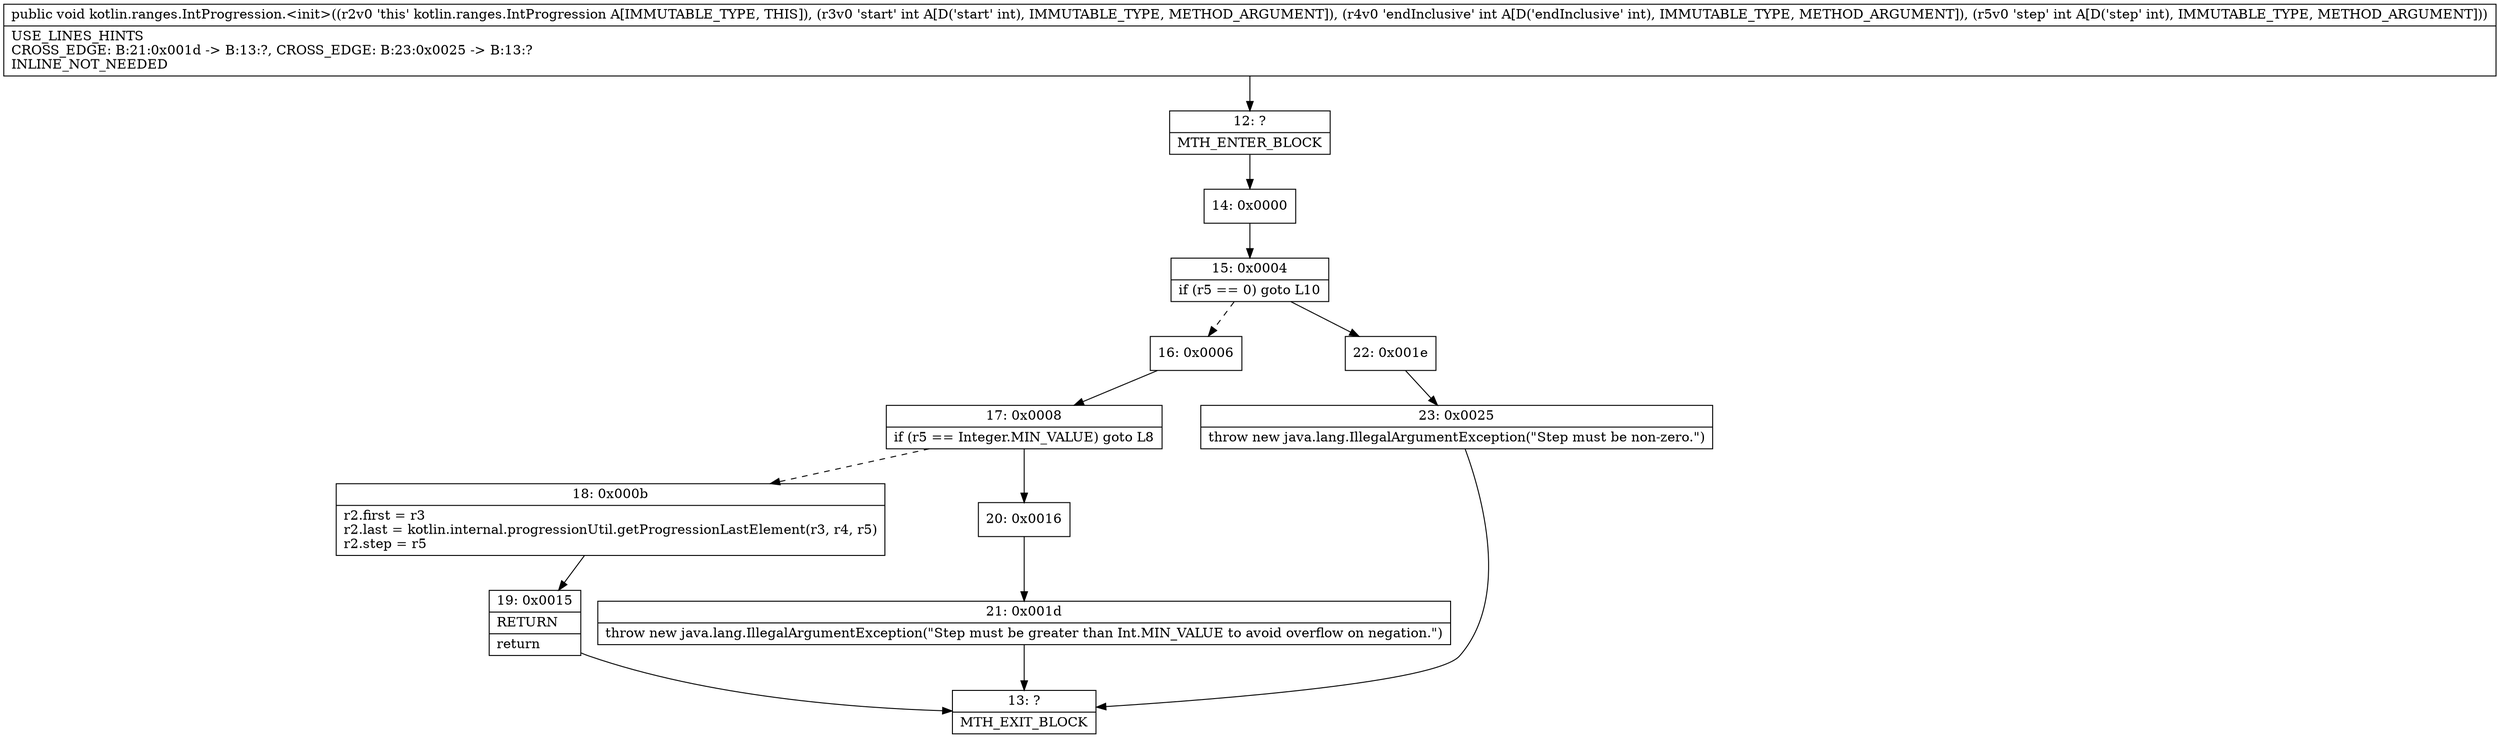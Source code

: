 digraph "CFG forkotlin.ranges.IntProgression.\<init\>(III)V" {
Node_12 [shape=record,label="{12\:\ ?|MTH_ENTER_BLOCK\l}"];
Node_14 [shape=record,label="{14\:\ 0x0000}"];
Node_15 [shape=record,label="{15\:\ 0x0004|if (r5 == 0) goto L10\l}"];
Node_16 [shape=record,label="{16\:\ 0x0006}"];
Node_17 [shape=record,label="{17\:\ 0x0008|if (r5 == Integer.MIN_VALUE) goto L8\l}"];
Node_18 [shape=record,label="{18\:\ 0x000b|r2.first = r3\lr2.last = kotlin.internal.progressionUtil.getProgressionLastElement(r3, r4, r5)\lr2.step = r5\l}"];
Node_19 [shape=record,label="{19\:\ 0x0015|RETURN\l|return\l}"];
Node_13 [shape=record,label="{13\:\ ?|MTH_EXIT_BLOCK\l}"];
Node_20 [shape=record,label="{20\:\ 0x0016}"];
Node_21 [shape=record,label="{21\:\ 0x001d|throw new java.lang.IllegalArgumentException(\"Step must be greater than Int.MIN_VALUE to avoid overflow on negation.\")\l}"];
Node_22 [shape=record,label="{22\:\ 0x001e}"];
Node_23 [shape=record,label="{23\:\ 0x0025|throw new java.lang.IllegalArgumentException(\"Step must be non\-zero.\")\l}"];
MethodNode[shape=record,label="{public void kotlin.ranges.IntProgression.\<init\>((r2v0 'this' kotlin.ranges.IntProgression A[IMMUTABLE_TYPE, THIS]), (r3v0 'start' int A[D('start' int), IMMUTABLE_TYPE, METHOD_ARGUMENT]), (r4v0 'endInclusive' int A[D('endInclusive' int), IMMUTABLE_TYPE, METHOD_ARGUMENT]), (r5v0 'step' int A[D('step' int), IMMUTABLE_TYPE, METHOD_ARGUMENT]))  | USE_LINES_HINTS\lCROSS_EDGE: B:21:0x001d \-\> B:13:?, CROSS_EDGE: B:23:0x0025 \-\> B:13:?\lINLINE_NOT_NEEDED\l}"];
MethodNode -> Node_12;Node_12 -> Node_14;
Node_14 -> Node_15;
Node_15 -> Node_16[style=dashed];
Node_15 -> Node_22;
Node_16 -> Node_17;
Node_17 -> Node_18[style=dashed];
Node_17 -> Node_20;
Node_18 -> Node_19;
Node_19 -> Node_13;
Node_20 -> Node_21;
Node_21 -> Node_13;
Node_22 -> Node_23;
Node_23 -> Node_13;
}

